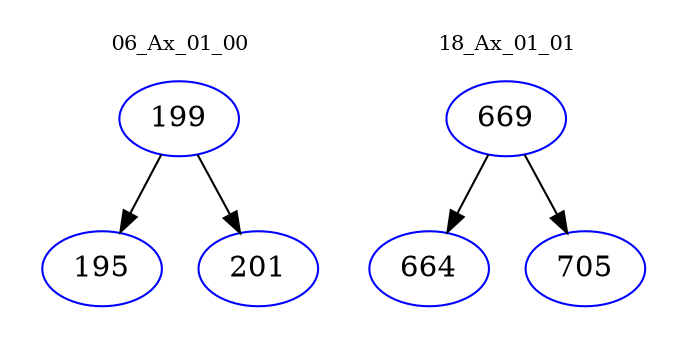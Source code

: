 digraph{
subgraph cluster_0 {
color = white
label = "06_Ax_01_00";
fontsize=10;
T0_199 [label="199", color="blue"]
T0_199 -> T0_195 [color="black"]
T0_195 [label="195", color="blue"]
T0_199 -> T0_201 [color="black"]
T0_201 [label="201", color="blue"]
}
subgraph cluster_1 {
color = white
label = "18_Ax_01_01";
fontsize=10;
T1_669 [label="669", color="blue"]
T1_669 -> T1_664 [color="black"]
T1_664 [label="664", color="blue"]
T1_669 -> T1_705 [color="black"]
T1_705 [label="705", color="blue"]
}
}
